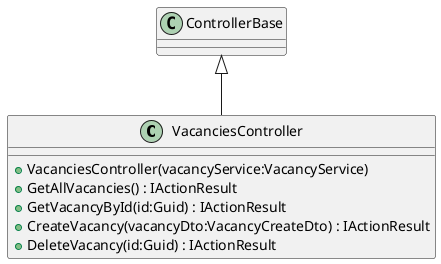 @startuml
class VacanciesController {
    + VacanciesController(vacancyService:VacancyService)
    + GetAllVacancies() : IActionResult
    + GetVacancyById(id:Guid) : IActionResult
    + CreateVacancy(vacancyDto:VacancyCreateDto) : IActionResult
    + DeleteVacancy(id:Guid) : IActionResult
}
ControllerBase <|-- VacanciesController
@enduml
